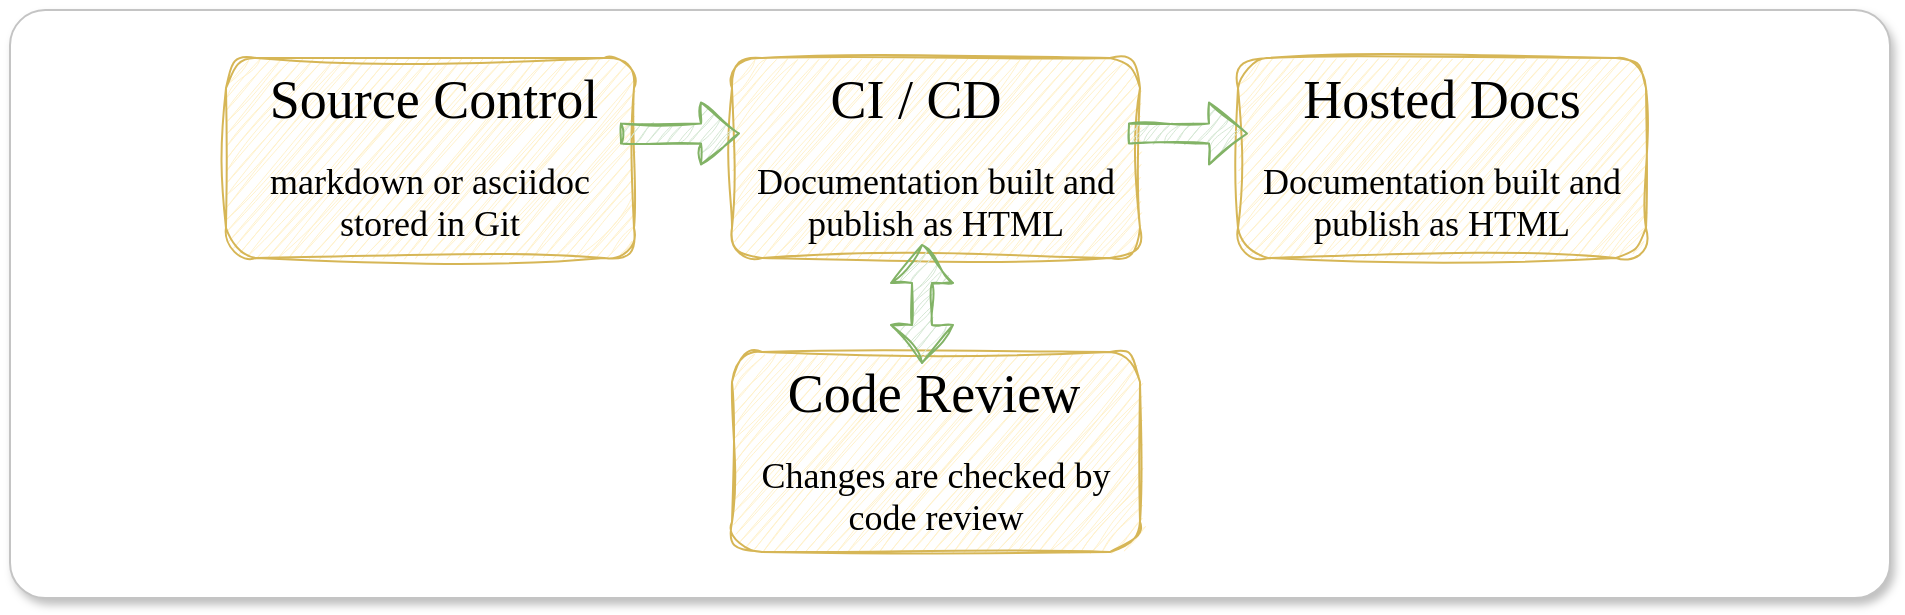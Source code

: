 <mxfile version="27.0.5">
  <diagram name="Page-1" id="1x_L8tCsecBxA9oG1HDn">
    <mxGraphModel dx="1845" dy="748" grid="1" gridSize="10" guides="1" tooltips="1" connect="1" arrows="1" fold="1" page="1" pageScale="1" pageWidth="827" pageHeight="1169" math="0" shadow="0">
      <root>
        <mxCell id="0" />
        <mxCell id="1" parent="0" />
        <mxCell id="KjEo7gl8Mg75x5mY_Du0-9" value="" style="rounded=1;whiteSpace=wrap;html=1;arcSize=6;shadow=1;strokeColor=#C4C4C4;" parent="1" vertex="1">
          <mxGeometry x="-100" y="176" width="940" height="294" as="geometry" />
        </mxCell>
        <mxCell id="KjEo7gl8Mg75x5mY_Du0-1" value="&lt;div&gt;&lt;div&gt;&lt;span style=&quot;font-family: &amp;quot;architects daughter&amp;quot;; background-color: transparent; color: light-dark(rgb(0, 0, 0), rgb(255, 255, 255));&quot;&gt;markdown or asciidoc stored in Git&lt;/span&gt;&lt;/div&gt;&lt;/div&gt;" style="rounded=1;whiteSpace=wrap;html=1;fillColor=#fff2cc;strokeColor=#d6b656;sketch=1;curveFitting=1;jiggle=2;fontSize=18;verticalAlign=bottom;spacingBottom=3;" parent="1" vertex="1">
          <mxGeometry x="8" y="200" width="204" height="100" as="geometry" />
        </mxCell>
        <mxCell id="KjEo7gl8Mg75x5mY_Du0-2" value="&lt;div&gt;&lt;span style=&quot;font-family: &amp;quot;architects daughter&amp;quot;; background-color: transparent; color: light-dark(rgb(0, 0, 0), rgb(255, 255, 255));&quot;&gt;Documentation built and publish as HTML&lt;/span&gt;&lt;/div&gt;" style="rounded=1;whiteSpace=wrap;html=1;fillColor=#fff2cc;strokeColor=#d6b656;sketch=1;curveFitting=1;jiggle=2;fontSize=18;verticalAlign=bottom;spacingBottom=3;" parent="1" vertex="1">
          <mxGeometry x="261" y="200" width="204" height="100" as="geometry" />
        </mxCell>
        <mxCell id="KjEo7gl8Mg75x5mY_Du0-3" value="&lt;div&gt;&lt;span style=&quot;font-family: &amp;quot;architects daughter&amp;quot;; background-color: transparent; color: light-dark(rgb(0, 0, 0), rgb(255, 255, 255));&quot;&gt;Documentation built and publish as HTML&lt;/span&gt;&lt;/div&gt;" style="rounded=1;whiteSpace=wrap;html=1;fillColor=#fff2cc;strokeColor=#d6b656;sketch=1;curveFitting=1;jiggle=2;fontSize=18;verticalAlign=bottom;spacingBottom=3;" parent="1" vertex="1">
          <mxGeometry x="514" y="200" width="204" height="100" as="geometry" />
        </mxCell>
        <mxCell id="KjEo7gl8Mg75x5mY_Du0-4" value="" style="shape=flexArrow;endArrow=classic;html=1;rounded=0;sketch=1;curveFitting=1;jiggle=2;fillColor=#d5e8d4;strokeColor=#82b366;" parent="1" edge="1">
          <mxGeometry width="50" height="50" relative="1" as="geometry">
            <mxPoint x="205" y="237.74" as="sourcePoint" />
            <mxPoint x="265" y="237.74" as="targetPoint" />
          </mxGeometry>
        </mxCell>
        <mxCell id="KjEo7gl8Mg75x5mY_Du0-5" value="" style="shape=flexArrow;endArrow=classic;html=1;rounded=0;sketch=1;curveFitting=1;jiggle=2;fillColor=#d5e8d4;strokeColor=#82b366;" parent="1" edge="1">
          <mxGeometry width="50" height="50" relative="1" as="geometry">
            <mxPoint x="459" y="237.74" as="sourcePoint" />
            <mxPoint x="519" y="237.74" as="targetPoint" />
          </mxGeometry>
        </mxCell>
        <mxCell id="KjEo7gl8Mg75x5mY_Du0-6" value="&lt;div&gt;&lt;span style=&quot;font-family: &amp;quot;architects daughter&amp;quot;; background-color: transparent; color: light-dark(rgb(0, 0, 0), rgb(255, 255, 255));&quot;&gt;Changes are checked by code review&lt;/span&gt;&lt;/div&gt;" style="rounded=1;whiteSpace=wrap;html=1;fillColor=#fff2cc;strokeColor=#d6b656;sketch=1;curveFitting=1;jiggle=2;fontSize=18;verticalAlign=bottom;spacingBottom=3;" parent="1" vertex="1">
          <mxGeometry x="261" y="347" width="204" height="100" as="geometry" />
        </mxCell>
        <mxCell id="KjEo7gl8Mg75x5mY_Du0-8" value="" style="shape=flexArrow;endArrow=classic;startArrow=classic;html=1;rounded=0;sketch=1;jiggle=2;curveFitting=1;strokeColor=#82b366;align=center;verticalAlign=middle;fontFamily=Helvetica;fontSize=11;fontColor=default;labelBackgroundColor=default;fillColor=#d5e8d4;" parent="1" edge="1">
          <mxGeometry width="100" height="100" relative="1" as="geometry">
            <mxPoint x="356" y="353" as="sourcePoint" />
            <mxPoint x="356" y="293" as="targetPoint" />
          </mxGeometry>
        </mxCell>
        <mxCell id="nhlDHnIz6VgIqYEezqu_-1" value="&lt;font face=&quot;architects daughter&quot; style=&quot;forced-color-adjust: none; color: rgb(0, 0, 0); font-style: normal; font-variant-ligatures: normal; font-variant-caps: normal; font-weight: 400; letter-spacing: normal; orphans: 2; text-indent: 0px; text-transform: none; widows: 2; word-spacing: 0px; -webkit-text-stroke-width: 0px; white-space: normal; text-decoration-thickness: initial; text-decoration-style: initial; text-decoration-color: initial;&quot;&gt;Source Control&lt;/font&gt;" style="text;whiteSpace=wrap;html=1;align=center;fontSize=27;spacing=0;fillColor=none;strokeColor=none;verticalAlign=top;" vertex="1" parent="1">
          <mxGeometry x="12" y="200" width="200" height="40" as="geometry" />
        </mxCell>
        <mxCell id="nhlDHnIz6VgIqYEezqu_-2" value="&lt;font face=&quot;architects daughter&quot; style=&quot;forced-color-adjust: none; color: rgb(0, 0, 0); font-style: normal; font-variant-ligatures: normal; font-variant-caps: normal; font-weight: 400; letter-spacing: normal; orphans: 2; text-indent: 0px; text-transform: none; widows: 2; word-spacing: 0px; -webkit-text-stroke-width: 0px; white-space: normal; text-decoration-thickness: initial; text-decoration-style: initial; text-decoration-color: initial;&quot;&gt;CI / CD&lt;/font&gt;&lt;br class=&quot;Apple-interchange-newline&quot;&gt;" style="text;whiteSpace=wrap;html=1;align=center;fontSize=27;spacing=0;fillColor=none;strokeColor=none;labelBackgroundColor=none;verticalAlign=top;" vertex="1" parent="1">
          <mxGeometry x="288" y="200" width="130" height="40" as="geometry" />
        </mxCell>
        <mxCell id="nhlDHnIz6VgIqYEezqu_-3" value="&lt;font face=&quot;architects daughter&quot; style=&quot;forced-color-adjust: none; color: rgb(0, 0, 0); font-style: normal; font-variant-ligatures: normal; font-variant-caps: normal; font-weight: 400; letter-spacing: normal; orphans: 2; text-indent: 0px; text-transform: none; widows: 2; word-spacing: 0px; -webkit-text-stroke-width: 0px; white-space: normal; text-decoration-thickness: initial; text-decoration-style: initial; text-decoration-color: initial;&quot;&gt;Hosted Docs&lt;/font&gt;&lt;br class=&quot;Apple-interchange-newline&quot;&gt;" style="text;whiteSpace=wrap;html=1;align=center;fontSize=27;spacing=0;fillColor=none;strokeColor=none;labelBackgroundColor=none;verticalAlign=top;" vertex="1" parent="1">
          <mxGeometry x="536" y="200" width="160" height="40" as="geometry" />
        </mxCell>
        <mxCell id="nhlDHnIz6VgIqYEezqu_-4" value="&lt;div style=&quot;forced-color-adjust: none; color: rgb(0, 0, 0); font-family: Helvetica; font-style: normal; font-variant-ligatures: normal; font-variant-caps: normal; font-weight: 400; letter-spacing: normal; orphans: 2; text-indent: 0px; text-transform: none; widows: 2; word-spacing: 0px; -webkit-text-stroke-width: 0px; white-space: normal; text-decoration-thickness: initial; text-decoration-style: initial; text-decoration-color: initial;&quot;&gt;&lt;font face=&quot;architects daughter&quot; style=&quot;forced-color-adjust: none;&quot;&gt;Code Review&lt;/font&gt;&lt;/div&gt;&lt;br class=&quot;Apple-interchange-newline&quot;&gt;" style="text;whiteSpace=wrap;html=1;align=center;fontSize=27;spacing=0;fillColor=none;strokeColor=none;labelBackgroundColor=none;" vertex="1" parent="1">
          <mxGeometry x="272" y="347" width="180" height="40" as="geometry" />
        </mxCell>
      </root>
    </mxGraphModel>
  </diagram>
</mxfile>
